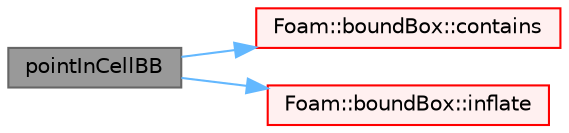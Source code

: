 digraph "pointInCellBB"
{
 // LATEX_PDF_SIZE
  bgcolor="transparent";
  edge [fontname=Helvetica,fontsize=10,labelfontname=Helvetica,labelfontsize=10];
  node [fontname=Helvetica,fontsize=10,shape=box,height=0.2,width=0.4];
  rankdir="LR";
  Node1 [id="Node000001",label="pointInCellBB",height=0.2,width=0.4,color="gray40", fillcolor="grey60", style="filled", fontcolor="black",tooltip=" "];
  Node1 -> Node2 [id="edge1_Node000001_Node000002",color="steelblue1",style="solid",tooltip=" "];
  Node2 [id="Node000002",label="Foam::boundBox::contains",height=0.2,width=0.4,color="red", fillcolor="#FFF0F0", style="filled",URL="$classFoam_1_1boundBox.html#a5ce962bdc75bba7628ed4147198b5d49",tooltip=" "];
  Node1 -> Node6 [id="edge2_Node000001_Node000006",color="steelblue1",style="solid",tooltip=" "];
  Node6 [id="Node000006",label="Foam::boundBox::inflate",height=0.2,width=0.4,color="red", fillcolor="#FFF0F0", style="filled",URL="$classFoam_1_1boundBox.html#ad8a6ec17b09c21086db473e08ed9ddfa",tooltip=" "];
}
